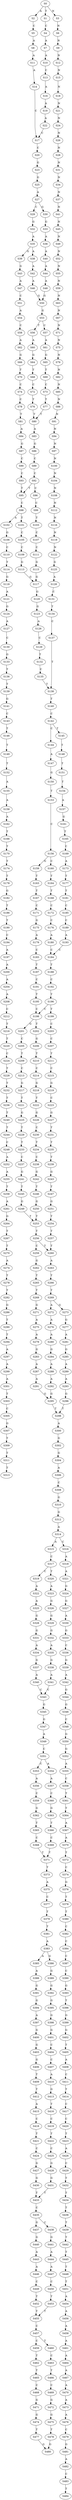 strict digraph  {
	S0 -> S1 [ label = T ];
	S0 -> S2 [ label = A ];
	S0 -> S3 [ label = N ];
	S1 -> S4 [ label = C ];
	S2 -> S5 [ label = C ];
	S3 -> S6 [ label = N ];
	S4 -> S7 [ label = A ];
	S5 -> S8 [ label = A ];
	S6 -> S9 [ label = N ];
	S7 -> S10 [ label = A ];
	S8 -> S11 [ label = A ];
	S9 -> S12 [ label = N ];
	S10 -> S13 [ label = C ];
	S11 -> S14 [ label = A ];
	S12 -> S15 [ label = N ];
	S13 -> S16 [ label = A ];
	S14 -> S17 [ label = C ];
	S15 -> S18 [ label = N ];
	S16 -> S19 [ label = A ];
	S17 -> S20 [ label = C ];
	S18 -> S21 [ label = N ];
	S19 -> S22 [ label = A ];
	S20 -> S23 [ label = G ];
	S21 -> S24 [ label = N ];
	S22 -> S17 [ label = C ];
	S23 -> S25 [ label = G ];
	S24 -> S26 [ label = N ];
	S25 -> S27 [ label = A ];
	S26 -> S28 [ label = N ];
	S27 -> S29 [ label = C ];
	S27 -> S30 [ label = G ];
	S28 -> S31 [ label = N ];
	S29 -> S32 [ label = G ];
	S30 -> S33 [ label = G ];
	S31 -> S34 [ label = N ];
	S32 -> S35 [ label = A ];
	S33 -> S36 [ label = A ];
	S34 -> S37 [ label = N ];
	S35 -> S38 [ label = A ];
	S35 -> S39 [ label = G ];
	S36 -> S40 [ label = A ];
	S37 -> S41 [ label = N ];
	S38 -> S42 [ label = A ];
	S39 -> S43 [ label = G ];
	S40 -> S44 [ label = A ];
	S41 -> S45 [ label = N ];
	S42 -> S46 [ label = A ];
	S43 -> S47 [ label = A ];
	S44 -> S48 [ label = A ];
	S45 -> S49 [ label = N ];
	S46 -> S50 [ label = G ];
	S47 -> S51 [ label = C ];
	S48 -> S50 [ label = G ];
	S49 -> S52 [ label = N ];
	S50 -> S53 [ label = G ];
	S51 -> S54 [ label = A ];
	S52 -> S55 [ label = N ];
	S53 -> S56 [ label = T ];
	S53 -> S57 [ label = C ];
	S54 -> S58 [ label = C ];
	S55 -> S59 [ label = N ];
	S56 -> S60 [ label = A ];
	S57 -> S61 [ label = A ];
	S58 -> S62 [ label = A ];
	S59 -> S63 [ label = N ];
	S60 -> S64 [ label = G ];
	S61 -> S65 [ label = G ];
	S62 -> S66 [ label = G ];
	S63 -> S67 [ label = N ];
	S64 -> S68 [ label = T ];
	S65 -> S69 [ label = T ];
	S66 -> S70 [ label = T ];
	S67 -> S71 [ label = N ];
	S68 -> S72 [ label = C ];
	S69 -> S73 [ label = C ];
	S70 -> S74 [ label = C ];
	S71 -> S75 [ label = N ];
	S72 -> S76 [ label = T ];
	S73 -> S77 [ label = T ];
	S74 -> S78 [ label = C ];
	S75 -> S79 [ label = N ];
	S76 -> S80 [ label = T ];
	S77 -> S80 [ label = T ];
	S78 -> S81 [ label = T ];
	S79 -> S82 [ label = N ];
	S80 -> S83 [ label = A ];
	S81 -> S84 [ label = A ];
	S82 -> S85 [ label = N ];
	S83 -> S86 [ label = G ];
	S84 -> S87 [ label = G ];
	S85 -> S88 [ label = N ];
	S86 -> S89 [ label = C ];
	S87 -> S90 [ label = C ];
	S88 -> S91 [ label = N ];
	S89 -> S92 [ label = C ];
	S90 -> S93 [ label = C ];
	S91 -> S94 [ label = N ];
	S92 -> S95 [ label = T ];
	S92 -> S96 [ label = C ];
	S93 -> S95 [ label = T ];
	S94 -> S97 [ label = N ];
	S95 -> S98 [ label = C ];
	S96 -> S99 [ label = C ];
	S97 -> S100 [ label = N ];
	S98 -> S101 [ label = T ];
	S98 -> S102 [ label = A ];
	S99 -> S103 [ label = T ];
	S100 -> S104 [ label = N ];
	S101 -> S105 [ label = C ];
	S102 -> S106 [ label = G ];
	S103 -> S107 [ label = C ];
	S104 -> S108 [ label = N ];
	S105 -> S109 [ label = C ];
	S106 -> S110 [ label = C ];
	S107 -> S111 [ label = C ];
	S108 -> S112 [ label = N ];
	S109 -> S113 [ label = G ];
	S110 -> S114 [ label = T ];
	S111 -> S115 [ label = G ];
	S112 -> S116 [ label = N ];
	S113 -> S117 [ label = G ];
	S114 -> S118 [ label = G ];
	S115 -> S117 [ label = G ];
	S116 -> S119 [ label = N ];
	S117 -> S120 [ label = G ];
	S118 -> S121 [ label = A ];
	S119 -> S122 [ label = N ];
	S120 -> S123 [ label = G ];
	S121 -> S124 [ label = G ];
	S122 -> S125 [ label = G ];
	S123 -> S126 [ label = A ];
	S124 -> S127 [ label = A ];
	S125 -> S128 [ label = A ];
	S126 -> S129 [ label = C ];
	S127 -> S130 [ label = C ];
	S128 -> S131 [ label = C ];
	S129 -> S132 [ label = T ];
	S130 -> S133 [ label = G ];
	S131 -> S134 [ label = T ];
	S132 -> S135 [ label = C ];
	S133 -> S136 [ label = T ];
	S134 -> S137 [ label = C ];
	S135 -> S138 [ label = T ];
	S136 -> S139 [ label = T ];
	S137 -> S138 [ label = T ];
	S138 -> S140 [ label = T ];
	S139 -> S141 [ label = G ];
	S140 -> S142 [ label = C ];
	S141 -> S143 [ label = C ];
	S142 -> S144 [ label = C ];
	S142 -> S145 [ label = T ];
	S143 -> S146 [ label = T ];
	S144 -> S147 [ label = A ];
	S145 -> S148 [ label = T ];
	S146 -> S149 [ label = T ];
	S147 -> S150 [ label = G ];
	S148 -> S151 [ label = T ];
	S149 -> S152 [ label = T ];
	S150 -> S153 [ label = T ];
	S151 -> S154 [ label = T ];
	S152 -> S155 [ label = A ];
	S153 -> S156 [ label = C ];
	S154 -> S157 [ label = A ];
	S155 -> S158 [ label = A ];
	S156 -> S159 [ label = G ];
	S156 -> S160 [ label = C ];
	S157 -> S161 [ label = G ];
	S158 -> S162 [ label = A ];
	S159 -> S163 [ label = T ];
	S160 -> S164 [ label = T ];
	S161 -> S165 [ label = T ];
	S162 -> S166 [ label = T ];
	S163 -> S167 [ label = T ];
	S164 -> S168 [ label = T ];
	S165 -> S169 [ label = C ];
	S166 -> S170 [ label = T ];
	S167 -> S171 [ label = C ];
	S168 -> S172 [ label = C ];
	S169 -> S173 [ label = A ];
	S170 -> S174 [ label = T ];
	S171 -> S175 [ label = G ];
	S172 -> S176 [ label = C ];
	S173 -> S177 [ label = T ];
	S174 -> S178 [ label = T ];
	S175 -> S179 [ label = A ];
	S176 -> S180 [ label = A ];
	S177 -> S181 [ label = T ];
	S178 -> S182 [ label = G ];
	S179 -> S183 [ label = C ];
	S180 -> S184 [ label = C ];
	S181 -> S185 [ label = C ];
	S182 -> S186 [ label = T ];
	S183 -> S187 [ label = T ];
	S184 -> S188 [ label = T ];
	S185 -> S189 [ label = C ];
	S186 -> S190 [ label = T ];
	S187 -> S191 [ label = C ];
	S188 -> S192 [ label = C ];
	S189 -> S193 [ label = A ];
	S190 -> S194 [ label = C ];
	S191 -> S195 [ label = T ];
	S192 -> S196 [ label = T ];
	S193 -> S184 [ label = C ];
	S194 -> S197 [ label = A ];
	S195 -> S198 [ label = C ];
	S196 -> S199 [ label = T ];
	S196 -> S198 [ label = C ];
	S197 -> S200 [ label = A ];
	S198 -> S201 [ label = G ];
	S198 -> S202 [ label = T ];
	S199 -> S203 [ label = C ];
	S200 -> S204 [ label = A ];
	S201 -> S205 [ label = C ];
	S202 -> S206 [ label = G ];
	S203 -> S207 [ label = C ];
	S204 -> S208 [ label = A ];
	S205 -> S209 [ label = T ];
	S206 -> S210 [ label = T ];
	S207 -> S211 [ label = T ];
	S208 -> S212 [ label = C ];
	S209 -> S213 [ label = C ];
	S210 -> S214 [ label = C ];
	S211 -> S215 [ label = C ];
	S212 -> S216 [ label = T ];
	S213 -> S217 [ label = G ];
	S214 -> S218 [ label = G ];
	S215 -> S219 [ label = G ];
	S216 -> S220 [ label = T ];
	S217 -> S221 [ label = T ];
	S218 -> S222 [ label = T ];
	S219 -> S223 [ label = C ];
	S220 -> S224 [ label = C ];
	S221 -> S225 [ label = G ];
	S222 -> S226 [ label = G ];
	S223 -> S227 [ label = G ];
	S224 -> S228 [ label = T ];
	S225 -> S229 [ label = T ];
	S226 -> S230 [ label = C ];
	S227 -> S231 [ label = T ];
	S228 -> S232 [ label = T ];
	S229 -> S233 [ label = T ];
	S230 -> S234 [ label = T ];
	S231 -> S235 [ label = T ];
	S232 -> S236 [ label = T ];
	S233 -> S237 [ label = C ];
	S234 -> S238 [ label = C ];
	S235 -> S239 [ label = T ];
	S236 -> S240 [ label = T ];
	S237 -> S241 [ label = G ];
	S238 -> S242 [ label = G ];
	S239 -> S243 [ label = G ];
	S240 -> S244 [ label = T ];
	S241 -> S245 [ label = T ];
	S242 -> S246 [ label = T ];
	S243 -> S247 [ label = T ];
	S244 -> S248 [ label = C ];
	S245 -> S249 [ label = G ];
	S246 -> S250 [ label = G ];
	S247 -> S251 [ label = G ];
	S248 -> S252 [ label = A ];
	S249 -> S253 [ label = T ];
	S250 -> S253 [ label = T ];
	S251 -> S254 [ label = T ];
	S252 -> S255 [ label = A ];
	S253 -> S256 [ label = T ];
	S254 -> S257 [ label = T ];
	S255 -> S258 [ label = T ];
	S256 -> S259 [ label = C ];
	S256 -> S260 [ label = T ];
	S257 -> S260 [ label = T ];
	S258 -> S261 [ label = A ];
	S259 -> S262 [ label = G ];
	S260 -> S263 [ label = A ];
	S261 -> S264 [ label = G ];
	S262 -> S265 [ label = T ];
	S263 -> S266 [ label = T ];
	S264 -> S267 [ label = T ];
	S265 -> S268 [ label = T ];
	S266 -> S269 [ label = T ];
	S267 -> S270 [ label = T ];
	S268 -> S271 [ label = G ];
	S269 -> S272 [ label = A ];
	S269 -> S273 [ label = G ];
	S270 -> S274 [ label = A ];
	S271 -> S275 [ label = A ];
	S272 -> S276 [ label = A ];
	S273 -> S277 [ label = G ];
	S274 -> S278 [ label = T ];
	S275 -> S279 [ label = A ];
	S276 -> S280 [ label = A ];
	S277 -> S281 [ label = A ];
	S278 -> S282 [ label = T ];
	S279 -> S283 [ label = G ];
	S280 -> S284 [ label = G ];
	S281 -> S285 [ label = G ];
	S282 -> S286 [ label = G ];
	S283 -> S287 [ label = A ];
	S284 -> S288 [ label = A ];
	S285 -> S289 [ label = A ];
	S286 -> S290 [ label = T ];
	S287 -> S291 [ label = A ];
	S288 -> S292 [ label = A ];
	S289 -> S293 [ label = A ];
	S290 -> S294 [ label = T ];
	S291 -> S295 [ label = G ];
	S292 -> S295 [ label = G ];
	S293 -> S296 [ label = G ];
	S294 -> S297 [ label = A ];
	S295 -> S298 [ label = T ];
	S296 -> S298 [ label = T ];
	S297 -> S299 [ label = A ];
	S298 -> S300 [ label = A ];
	S299 -> S301 [ label = A ];
	S300 -> S302 [ label = G ];
	S301 -> S303 [ label = T ];
	S302 -> S304 [ label = G ];
	S303 -> S305 [ label = C ];
	S304 -> S306 [ label = A ];
	S305 -> S307 [ label = G ];
	S306 -> S308 [ label = C ];
	S307 -> S309 [ label = T ];
	S308 -> S310 [ label = G ];
	S309 -> S311 [ label = T ];
	S310 -> S312 [ label = G ];
	S311 -> S313 [ label = T ];
	S312 -> S314 [ label = A ];
	S314 -> S315 [ label = A ];
	S314 -> S316 [ label = C ];
	S315 -> S317 [ label = C ];
	S316 -> S318 [ label = A ];
	S317 -> S319 [ label = C ];
	S317 -> S320 [ label = T ];
	S318 -> S321 [ label = A ];
	S319 -> S322 [ label = A ];
	S320 -> S323 [ label = A ];
	S321 -> S324 [ label = G ];
	S322 -> S325 [ label = A ];
	S323 -> S326 [ label = G ];
	S324 -> S327 [ label = G ];
	S325 -> S328 [ label = G ];
	S326 -> S329 [ label = G ];
	S327 -> S330 [ label = A ];
	S328 -> S331 [ label = G ];
	S329 -> S332 [ label = G ];
	S330 -> S333 [ label = G ];
	S331 -> S334 [ label = A ];
	S332 -> S335 [ label = A ];
	S333 -> S336 [ label = C ];
	S334 -> S337 [ label = G ];
	S335 -> S338 [ label = G ];
	S336 -> S339 [ label = G ];
	S337 -> S340 [ label = A ];
	S338 -> S341 [ label = A ];
	S339 -> S342 [ label = A ];
	S340 -> S343 [ label = C ];
	S341 -> S343 [ label = C ];
	S342 -> S344 [ label = G ];
	S343 -> S345 [ label = G ];
	S344 -> S346 [ label = G ];
	S345 -> S347 [ label = G ];
	S346 -> S348 [ label = C ];
	S347 -> S349 [ label = A ];
	S348 -> S350 [ label = G ];
	S349 -> S351 [ label = C ];
	S350 -> S352 [ label = G ];
	S351 -> S353 [ label = C ];
	S351 -> S354 [ label = A ];
	S352 -> S355 [ label = A ];
	S353 -> S356 [ label = A ];
	S354 -> S357 [ label = A ];
	S355 -> S358 [ label = C ];
	S356 -> S359 [ label = C ];
	S357 -> S360 [ label = C ];
	S358 -> S361 [ label = T ];
	S359 -> S362 [ label = G ];
	S360 -> S363 [ label = G ];
	S361 -> S364 [ label = T ];
	S362 -> S365 [ label = T ];
	S363 -> S366 [ label = T ];
	S364 -> S367 [ label = A ];
	S365 -> S368 [ label = C ];
	S366 -> S369 [ label = C ];
	S367 -> S370 [ label = A ];
	S368 -> S371 [ label = T ];
	S369 -> S371 [ label = T ];
	S370 -> S372 [ label = T ];
	S371 -> S373 [ label = T ];
	S372 -> S374 [ label = C ];
	S373 -> S375 [ label = A ];
	S374 -> S376 [ label = G ];
	S375 -> S377 [ label = C ];
	S376 -> S378 [ label = T ];
	S377 -> S379 [ label = T ];
	S378 -> S380 [ label = T ];
	S379 -> S381 [ label = T ];
	S380 -> S382 [ label = C ];
	S381 -> S383 [ label = A ];
	S382 -> S384 [ label = C ];
	S383 -> S385 [ label = A ];
	S383 -> S386 [ label = G ];
	S384 -> S387 [ label = C ];
	S385 -> S388 [ label = A ];
	S386 -> S389 [ label = G ];
	S387 -> S390 [ label = C ];
	S388 -> S391 [ label = G ];
	S389 -> S392 [ label = G ];
	S390 -> S393 [ label = G ];
	S391 -> S394 [ label = G ];
	S392 -> S395 [ label = G ];
	S393 -> S396 [ label = T ];
	S394 -> S397 [ label = A ];
	S395 -> S398 [ label = G ];
	S396 -> S399 [ label = G ];
	S397 -> S400 [ label = G ];
	S398 -> S401 [ label = G ];
	S399 -> S402 [ label = G ];
	S400 -> S403 [ label = G ];
	S401 -> S404 [ label = C ];
	S402 -> S405 [ label = T ];
	S403 -> S406 [ label = G ];
	S404 -> S407 [ label = C ];
	S405 -> S408 [ label = A ];
	S406 -> S409 [ label = T ];
	S407 -> S410 [ label = A ];
	S408 -> S411 [ label = C ];
	S409 -> S412 [ label = T ];
	S410 -> S413 [ label = G ];
	S411 -> S414 [ label = T ];
	S412 -> S415 [ label = A ];
	S413 -> S416 [ label = T ];
	S414 -> S417 [ label = C ];
	S415 -> S418 [ label = C ];
	S416 -> S419 [ label = C ];
	S417 -> S420 [ label = C ];
	S418 -> S421 [ label = T ];
	S419 -> S422 [ label = T ];
	S420 -> S423 [ label = T ];
	S421 -> S424 [ label = C ];
	S422 -> S425 [ label = C ];
	S423 -> S426 [ label = A ];
	S424 -> S427 [ label = G ];
	S425 -> S428 [ label = G ];
	S426 -> S429 [ label = C ];
	S427 -> S430 [ label = G ];
	S428 -> S431 [ label = G ];
	S429 -> S432 [ label = T ];
	S430 -> S433 [ label = T ];
	S431 -> S433 [ label = T ];
	S432 -> S434 [ label = T ];
	S433 -> S435 [ label = C ];
	S434 -> S436 [ label = T ];
	S435 -> S437 [ label = G ];
	S435 -> S438 [ label = C ];
	S436 -> S439 [ label = T ];
	S437 -> S440 [ label = G ];
	S438 -> S441 [ label = G ];
	S439 -> S442 [ label = T ];
	S440 -> S443 [ label = A ];
	S441 -> S444 [ label = A ];
	S442 -> S445 [ label = T ];
	S443 -> S446 [ label = A ];
	S444 -> S447 [ label = A ];
	S445 -> S448 [ label = T ];
	S446 -> S449 [ label = C ];
	S447 -> S450 [ label = C ];
	S448 -> S451 [ label = T ];
	S449 -> S452 [ label = T ];
	S450 -> S453 [ label = T ];
	S451 -> S454 [ label = A ];
	S452 -> S455 [ label = T ];
	S453 -> S455 [ label = T ];
	S454 -> S456 [ label = A ];
	S455 -> S457 [ label = C ];
	S456 -> S458 [ label = A ];
	S457 -> S459 [ label = C ];
	S457 -> S460 [ label = T ];
	S458 -> S461 [ label = A ];
	S459 -> S462 [ label = T ];
	S460 -> S463 [ label = C ];
	S461 -> S464 [ label = A ];
	S462 -> S465 [ label = T ];
	S463 -> S466 [ label = T ];
	S464 -> S467 [ label = A ];
	S465 -> S468 [ label = C ];
	S466 -> S469 [ label = C ];
	S467 -> S470 [ label = A ];
	S468 -> S471 [ label = G ];
	S469 -> S472 [ label = G ];
	S470 -> S473 [ label = A ];
	S471 -> S474 [ label = G ];
	S472 -> S475 [ label = G ];
	S473 -> S476 [ label = A ];
	S474 -> S477 [ label = T ];
	S475 -> S478 [ label = T ];
	S476 -> S479 [ label = C ];
	S477 -> S480 [ label = G ];
	S478 -> S480 [ label = G ];
	S479 -> S481 [ label = G ];
	S481 -> S482 [ label = A ];
	S482 -> S483 [ label = C ];
	S483 -> S484 [ label = T ];
}
